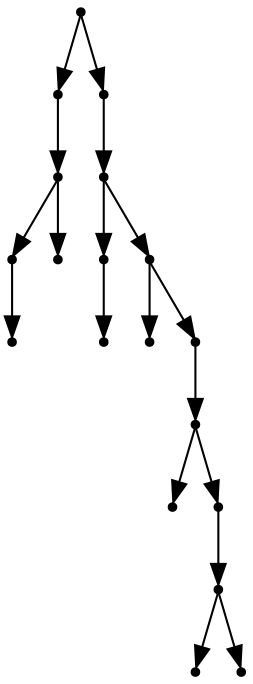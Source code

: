 digraph {
  18 [shape=point];
  4 [shape=point];
  3 [shape=point];
  1 [shape=point];
  0 [shape=point];
  2 [shape=point];
  17 [shape=point];
  16 [shape=point];
  6 [shape=point];
  5 [shape=point];
  15 [shape=point];
  7 [shape=point];
  14 [shape=point];
  13 [shape=point];
  8 [shape=point];
  12 [shape=point];
  11 [shape=point];
  9 [shape=point];
  10 [shape=point];
18 -> 4;
4 -> 3;
3 -> 1;
1 -> 0;
3 -> 2;
18 -> 17;
17 -> 16;
16 -> 6;
6 -> 5;
16 -> 15;
15 -> 7;
15 -> 14;
14 -> 13;
13 -> 8;
13 -> 12;
12 -> 11;
11 -> 9;
11 -> 10;
}
